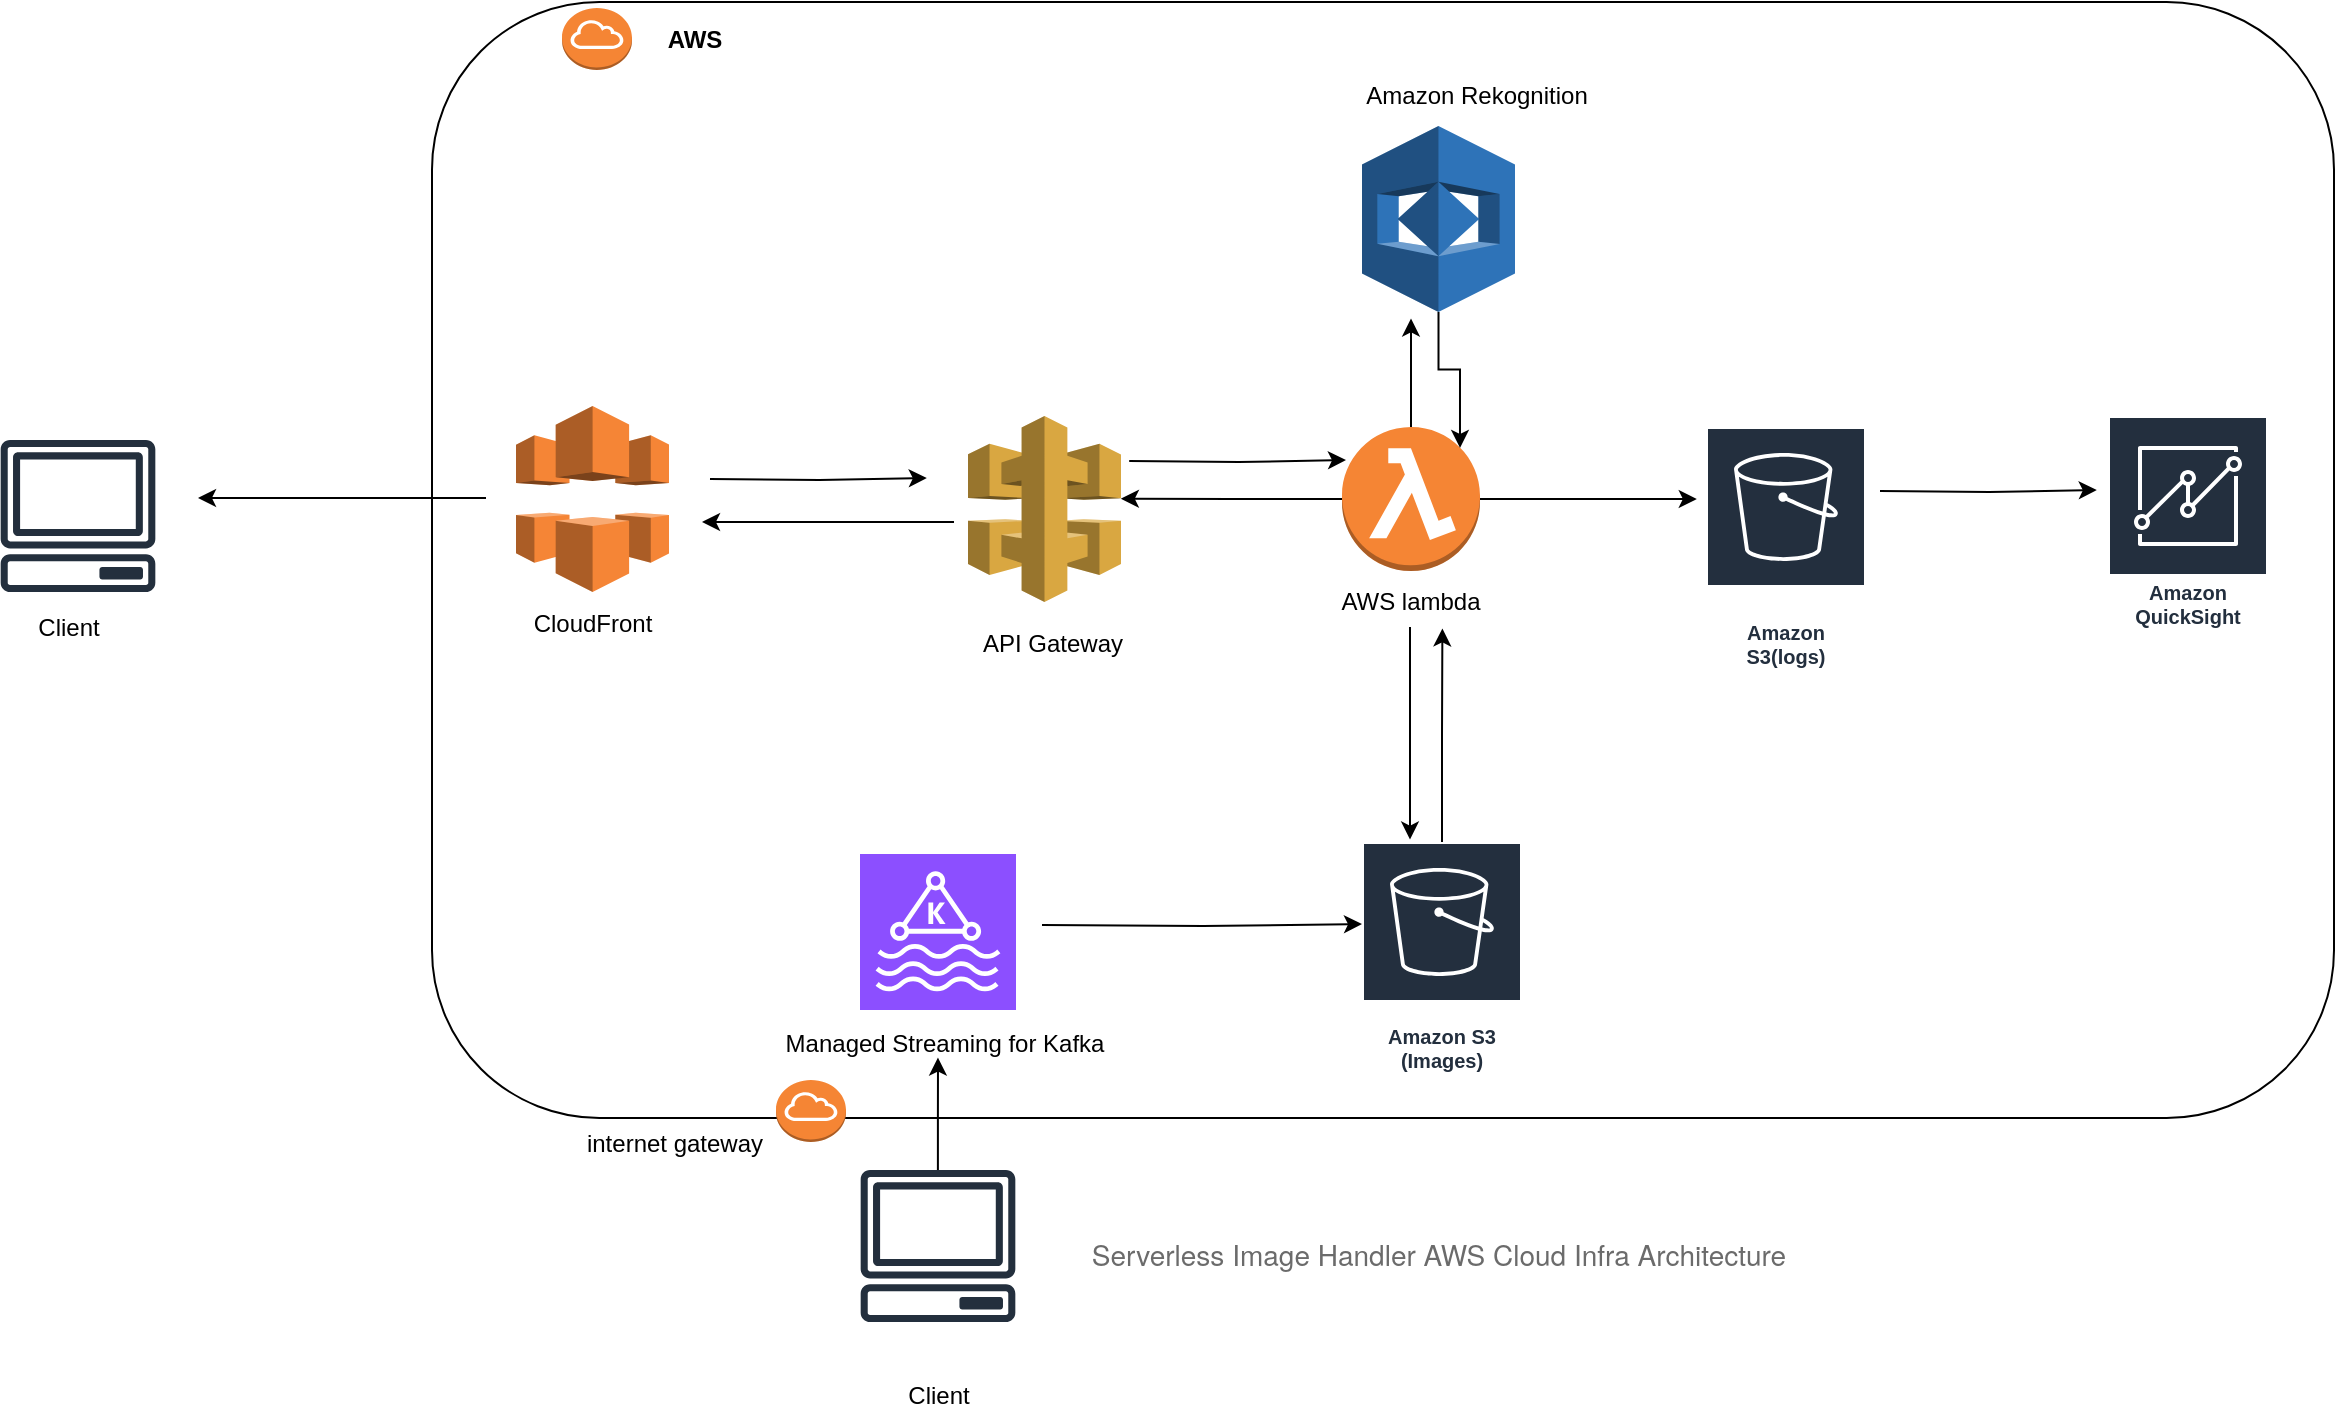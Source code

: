 <mxfile version="21.8.2" type="device">
  <diagram name="Page-1" id="UvOyWGnzGk0pCTuWADjc">
    <mxGraphModel dx="1842" dy="577" grid="0" gridSize="10" guides="1" tooltips="1" connect="1" arrows="1" fold="1" page="0" pageScale="1" pageWidth="850" pageHeight="1100" math="0" shadow="0">
      <root>
        <mxCell id="0" />
        <mxCell id="1" parent="0" />
        <mxCell id="vf4EExhE4TQ3-qazmMkA-4" value="" style="rounded=1;whiteSpace=wrap;html=1;gradientColor=none;fillColor=none;" vertex="1" parent="1">
          <mxGeometry x="-468" y="120" width="951" height="558" as="geometry" />
        </mxCell>
        <mxCell id="vf4EExhE4TQ3-qazmMkA-5" value="Amazon S3(logs)" style="sketch=0;outlineConnect=0;fontColor=#232F3E;gradientColor=none;strokeColor=#ffffff;fillColor=#232F3E;dashed=0;verticalLabelPosition=middle;verticalAlign=bottom;align=center;html=1;whiteSpace=wrap;fontSize=10;fontStyle=1;spacing=3;shape=mxgraph.aws4.productIcon;prIcon=mxgraph.aws4.s3;" vertex="1" parent="1">
          <mxGeometry x="169" y="332.5" width="80" height="124.5" as="geometry" />
        </mxCell>
        <mxCell id="vf4EExhE4TQ3-qazmMkA-11" value="Amazon S3 (Images)" style="sketch=0;outlineConnect=0;fontColor=#232F3E;gradientColor=none;strokeColor=#ffffff;fillColor=#232F3E;dashed=0;verticalLabelPosition=middle;verticalAlign=bottom;align=center;html=1;whiteSpace=wrap;fontSize=10;fontStyle=1;spacing=3;shape=mxgraph.aws4.productIcon;prIcon=mxgraph.aws4.s3;" vertex="1" parent="1">
          <mxGeometry x="-3" y="540" width="80" height="119" as="geometry" />
        </mxCell>
        <mxCell id="vf4EExhE4TQ3-qazmMkA-14" value="&lt;b&gt;AWS&lt;/b&gt;" style="text;html=1;align=center;verticalAlign=middle;resizable=0;points=[];autosize=1;strokeColor=none;fillColor=none;" vertex="1" parent="1">
          <mxGeometry x="-360" y="125.5" width="45" height="26" as="geometry" />
        </mxCell>
        <mxCell id="vf4EExhE4TQ3-qazmMkA-15" value="" style="sketch=0;outlineConnect=0;fontColor=#232F3E;gradientColor=none;fillColor=#232F3D;strokeColor=none;dashed=0;verticalLabelPosition=bottom;verticalAlign=top;align=center;html=1;fontSize=12;fontStyle=0;aspect=fixed;pointerEvents=1;shape=mxgraph.aws4.client;" vertex="1" parent="1">
          <mxGeometry x="-684" y="339" width="78" height="76" as="geometry" />
        </mxCell>
        <mxCell id="vf4EExhE4TQ3-qazmMkA-16" value="Client" style="text;html=1;align=center;verticalAlign=middle;resizable=0;points=[];autosize=1;strokeColor=none;fillColor=none;" vertex="1" parent="1">
          <mxGeometry x="-675" y="420" width="49" height="26" as="geometry" />
        </mxCell>
        <mxCell id="vf4EExhE4TQ3-qazmMkA-17" value="" style="outlineConnect=0;dashed=0;verticalLabelPosition=bottom;verticalAlign=top;align=center;html=1;shape=mxgraph.aws3.cloudfront;fillColor=#F58536;gradientColor=none;" vertex="1" parent="1">
          <mxGeometry x="-426" y="322" width="76.5" height="93" as="geometry" />
        </mxCell>
        <mxCell id="vf4EExhE4TQ3-qazmMkA-18" value="CloudFront" style="text;html=1;align=center;verticalAlign=middle;resizable=0;points=[];autosize=1;strokeColor=none;fillColor=none;" vertex="1" parent="1">
          <mxGeometry x="-426.5" y="418" width="77" height="26" as="geometry" />
        </mxCell>
        <mxCell id="vf4EExhE4TQ3-qazmMkA-19" value="" style="outlineConnect=0;dashed=0;verticalLabelPosition=bottom;verticalAlign=top;align=center;html=1;shape=mxgraph.aws3.api_gateway;fillColor=#D9A741;gradientColor=none;" vertex="1" parent="1">
          <mxGeometry x="-200" y="327" width="76.5" height="93" as="geometry" />
        </mxCell>
        <mxCell id="vf4EExhE4TQ3-qazmMkA-20" value="API Gateway" style="text;html=1;align=center;verticalAlign=middle;resizable=0;points=[];autosize=1;strokeColor=none;fillColor=none;" vertex="1" parent="1">
          <mxGeometry x="-202" y="428" width="88" height="26" as="geometry" />
        </mxCell>
        <mxCell id="vf4EExhE4TQ3-qazmMkA-33" style="edgeStyle=orthogonalEdgeStyle;rounded=0;orthogonalLoop=1;jettySize=auto;html=1;" edge="1" parent="1" source="vf4EExhE4TQ3-qazmMkA-21">
          <mxGeometry relative="1" as="geometry">
            <mxPoint x="164.4" y="368.5" as="targetPoint" />
          </mxGeometry>
        </mxCell>
        <mxCell id="vf4EExhE4TQ3-qazmMkA-34" style="edgeStyle=orthogonalEdgeStyle;rounded=0;orthogonalLoop=1;jettySize=auto;html=1;" edge="1" parent="1" source="vf4EExhE4TQ3-qazmMkA-21">
          <mxGeometry relative="1" as="geometry">
            <mxPoint x="21.5" y="278.2" as="targetPoint" />
          </mxGeometry>
        </mxCell>
        <mxCell id="vf4EExhE4TQ3-qazmMkA-21" value="" style="outlineConnect=0;dashed=0;verticalLabelPosition=bottom;verticalAlign=top;align=center;html=1;shape=mxgraph.aws3.lambda_function;fillColor=#F58534;gradientColor=none;" vertex="1" parent="1">
          <mxGeometry x="-13" y="332.5" width="69" height="72" as="geometry" />
        </mxCell>
        <mxCell id="vf4EExhE4TQ3-qazmMkA-31" style="edgeStyle=orthogonalEdgeStyle;rounded=0;orthogonalLoop=1;jettySize=auto;html=1;" edge="1" parent="1" source="vf4EExhE4TQ3-qazmMkA-22">
          <mxGeometry relative="1" as="geometry">
            <mxPoint x="21" y="538.8" as="targetPoint" />
          </mxGeometry>
        </mxCell>
        <mxCell id="vf4EExhE4TQ3-qazmMkA-22" value="AWS lambda" style="text;html=1;align=center;verticalAlign=middle;resizable=0;points=[];autosize=1;strokeColor=none;fillColor=none;" vertex="1" parent="1">
          <mxGeometry x="-23" y="406.5" width="88" height="26" as="geometry" />
        </mxCell>
        <mxCell id="vf4EExhE4TQ3-qazmMkA-23" value="" style="sketch=0;points=[[0,0,0],[0.25,0,0],[0.5,0,0],[0.75,0,0],[1,0,0],[0,1,0],[0.25,1,0],[0.5,1,0],[0.75,1,0],[1,1,0],[0,0.25,0],[0,0.5,0],[0,0.75,0],[1,0.25,0],[1,0.5,0],[1,0.75,0]];outlineConnect=0;fontColor=#232F3E;fillColor=#8C4FFF;strokeColor=#ffffff;dashed=0;verticalLabelPosition=bottom;verticalAlign=top;align=center;html=1;fontSize=12;fontStyle=0;aspect=fixed;shape=mxgraph.aws4.resourceIcon;resIcon=mxgraph.aws4.managed_streaming_for_kafka;" vertex="1" parent="1">
          <mxGeometry x="-254" y="546" width="78" height="78" as="geometry" />
        </mxCell>
        <mxCell id="vf4EExhE4TQ3-qazmMkA-24" value="Managed Streaming for Kafka" style="text;html=1;align=center;verticalAlign=middle;resizable=0;points=[];autosize=1;strokeColor=none;fillColor=none;" vertex="1" parent="1">
          <mxGeometry x="-300.5" y="628" width="177" height="26" as="geometry" />
        </mxCell>
        <mxCell id="vf4EExhE4TQ3-qazmMkA-25" value="" style="outlineConnect=0;dashed=0;verticalLabelPosition=bottom;verticalAlign=top;align=center;html=1;shape=mxgraph.aws3.rekognition;fillColor=#2E73B8;gradientColor=none;" vertex="1" parent="1">
          <mxGeometry x="-3" y="182" width="76.5" height="93" as="geometry" />
        </mxCell>
        <mxCell id="vf4EExhE4TQ3-qazmMkA-26" value="Amazon Rekognition" style="text;html=1;align=center;verticalAlign=middle;resizable=0;points=[];autosize=1;strokeColor=none;fillColor=none;" vertex="1" parent="1">
          <mxGeometry x="-11" y="154" width="129" height="26" as="geometry" />
        </mxCell>
        <mxCell id="vf4EExhE4TQ3-qazmMkA-27" value="" style="sketch=0;outlineConnect=0;fontColor=#232F3E;gradientColor=none;fillColor=#232F3D;strokeColor=none;dashed=0;verticalLabelPosition=bottom;verticalAlign=top;align=center;html=1;fontSize=12;fontStyle=0;aspect=fixed;pointerEvents=1;shape=mxgraph.aws4.client;" vertex="1" parent="1">
          <mxGeometry x="-254" y="704" width="78" height="76" as="geometry" />
        </mxCell>
        <mxCell id="vf4EExhE4TQ3-qazmMkA-28" value="Client" style="text;html=1;align=center;verticalAlign=middle;resizable=0;points=[];autosize=1;strokeColor=none;fillColor=none;" vertex="1" parent="1">
          <mxGeometry x="-239.5" y="804" width="49" height="26" as="geometry" />
        </mxCell>
        <mxCell id="vf4EExhE4TQ3-qazmMkA-32" style="edgeStyle=orthogonalEdgeStyle;rounded=0;orthogonalLoop=1;jettySize=auto;html=1;entryX=0.684;entryY=1.027;entryDx=0;entryDy=0;entryPerimeter=0;" edge="1" parent="1" source="vf4EExhE4TQ3-qazmMkA-11" target="vf4EExhE4TQ3-qazmMkA-22">
          <mxGeometry relative="1" as="geometry" />
        </mxCell>
        <mxCell id="vf4EExhE4TQ3-qazmMkA-35" style="edgeStyle=orthogonalEdgeStyle;rounded=0;orthogonalLoop=1;jettySize=auto;html=1;entryX=0.855;entryY=0.145;entryDx=0;entryDy=0;entryPerimeter=0;" edge="1" parent="1" source="vf4EExhE4TQ3-qazmMkA-25" target="vf4EExhE4TQ3-qazmMkA-21">
          <mxGeometry relative="1" as="geometry" />
        </mxCell>
        <mxCell id="vf4EExhE4TQ3-qazmMkA-36" style="edgeStyle=orthogonalEdgeStyle;rounded=0;orthogonalLoop=1;jettySize=auto;html=1;" edge="1" parent="1">
          <mxGeometry relative="1" as="geometry">
            <mxPoint x="-11.0" y="349" as="targetPoint" />
            <mxPoint x="-119.4" y="349.5" as="sourcePoint" />
          </mxGeometry>
        </mxCell>
        <mxCell id="vf4EExhE4TQ3-qazmMkA-38" style="edgeStyle=orthogonalEdgeStyle;rounded=0;orthogonalLoop=1;jettySize=auto;html=1;entryX=0.999;entryY=0.445;entryDx=0;entryDy=0;entryPerimeter=0;" edge="1" parent="1" source="vf4EExhE4TQ3-qazmMkA-21" target="vf4EExhE4TQ3-qazmMkA-19">
          <mxGeometry relative="1" as="geometry" />
        </mxCell>
        <mxCell id="vf4EExhE4TQ3-qazmMkA-39" style="edgeStyle=orthogonalEdgeStyle;rounded=0;orthogonalLoop=1;jettySize=auto;html=1;entryX=0.999;entryY=0.445;entryDx=0;entryDy=0;entryPerimeter=0;" edge="1" parent="1">
          <mxGeometry relative="1" as="geometry">
            <mxPoint x="-207" y="380" as="sourcePoint" />
            <mxPoint x="-333" y="380" as="targetPoint" />
          </mxGeometry>
        </mxCell>
        <mxCell id="vf4EExhE4TQ3-qazmMkA-40" style="edgeStyle=orthogonalEdgeStyle;rounded=0;orthogonalLoop=1;jettySize=auto;html=1;" edge="1" parent="1">
          <mxGeometry relative="1" as="geometry">
            <mxPoint x="-220.6" y="358" as="targetPoint" />
            <mxPoint x="-329" y="358.5" as="sourcePoint" />
          </mxGeometry>
        </mxCell>
        <mxCell id="vf4EExhE4TQ3-qazmMkA-41" style="edgeStyle=orthogonalEdgeStyle;rounded=0;orthogonalLoop=1;jettySize=auto;html=1;entryX=0.999;entryY=0.445;entryDx=0;entryDy=0;entryPerimeter=0;" edge="1" parent="1">
          <mxGeometry relative="1" as="geometry">
            <mxPoint x="-441" y="368" as="sourcePoint" />
            <mxPoint x="-585" y="368" as="targetPoint" />
          </mxGeometry>
        </mxCell>
        <mxCell id="vf4EExhE4TQ3-qazmMkA-42" value="Amazon QuickSight" style="sketch=0;outlineConnect=0;fontColor=#232F3E;gradientColor=none;strokeColor=#ffffff;fillColor=#232F3E;dashed=0;verticalLabelPosition=middle;verticalAlign=bottom;align=center;html=1;whiteSpace=wrap;fontSize=10;fontStyle=1;spacing=3;shape=mxgraph.aws4.productIcon;prIcon=mxgraph.aws4.quicksight;" vertex="1" parent="1">
          <mxGeometry x="370" y="327" width="80" height="110" as="geometry" />
        </mxCell>
        <mxCell id="vf4EExhE4TQ3-qazmMkA-43" style="edgeStyle=orthogonalEdgeStyle;rounded=0;orthogonalLoop=1;jettySize=auto;html=1;" edge="1" parent="1">
          <mxGeometry relative="1" as="geometry">
            <mxPoint x="364.4" y="364" as="targetPoint" />
            <mxPoint x="256" y="364.5" as="sourcePoint" />
          </mxGeometry>
        </mxCell>
        <mxCell id="vf4EExhE4TQ3-qazmMkA-45" value="" style="outlineConnect=0;dashed=0;verticalLabelPosition=bottom;verticalAlign=top;align=center;html=1;shape=mxgraph.aws3.internet_gateway;fillColor=#F58534;gradientColor=none;" vertex="1" parent="1">
          <mxGeometry x="-403" y="123" width="35" height="31" as="geometry" />
        </mxCell>
        <mxCell id="vf4EExhE4TQ3-qazmMkA-46" style="edgeStyle=orthogonalEdgeStyle;rounded=0;orthogonalLoop=1;jettySize=auto;html=1;entryX=0;entryY=0.345;entryDx=0;entryDy=0;entryPerimeter=0;" edge="1" parent="1" target="vf4EExhE4TQ3-qazmMkA-11">
          <mxGeometry relative="1" as="geometry">
            <mxPoint x="-54.6" y="581" as="targetPoint" />
            <mxPoint x="-163" y="581.5" as="sourcePoint" />
          </mxGeometry>
        </mxCell>
        <mxCell id="vf4EExhE4TQ3-qazmMkA-47" style="edgeStyle=orthogonalEdgeStyle;rounded=0;orthogonalLoop=1;jettySize=auto;html=1;entryX=0.483;entryY=0.762;entryDx=0;entryDy=0;entryPerimeter=0;" edge="1" parent="1" source="vf4EExhE4TQ3-qazmMkA-27" target="vf4EExhE4TQ3-qazmMkA-24">
          <mxGeometry relative="1" as="geometry" />
        </mxCell>
        <mxCell id="vf4EExhE4TQ3-qazmMkA-48" value="" style="outlineConnect=0;dashed=0;verticalLabelPosition=bottom;verticalAlign=top;align=center;html=1;shape=mxgraph.aws3.internet_gateway;fillColor=#F58534;gradientColor=none;" vertex="1" parent="1">
          <mxGeometry x="-296" y="659" width="35" height="31" as="geometry" />
        </mxCell>
        <mxCell id="vf4EExhE4TQ3-qazmMkA-49" value="internet gateway" style="text;html=1;align=center;verticalAlign=middle;resizable=0;points=[];autosize=1;strokeColor=none;fillColor=none;" vertex="1" parent="1">
          <mxGeometry x="-400" y="678" width="106" height="26" as="geometry" />
        </mxCell>
        <mxCell id="vf4EExhE4TQ3-qazmMkA-50" value="&lt;figure style=&quot;box-sizing: inherit; margin: 56px auto 0px; clear: both; color: rgba(0, 0, 0, 0.8); font-family: medium-content-sans-serif-font, -apple-system, BlinkMacSystemFont, &amp;quot;Segoe UI&amp;quot;, Roboto, Oxygen, Ubuntu, Cantarell, &amp;quot;Open Sans&amp;quot;, &amp;quot;Helvetica Neue&amp;quot;, sans-serif; font-size: medium; text-align: start;&quot; class=&quot;lv lw lx ly lz ma ls lt paragraph-image&quot;&gt;&lt;figcaption style=&quot;box-sizing: inherit; line-height: 20px; font-family: sohne, &amp;quot;Helvetica Neue&amp;quot;, Helvetica, Arial, sans-serif; font-size: 14px; color: rgb(107, 107, 107); margin-left: auto; margin-right: auto; margin-top: 10px; text-align: center; max-width: 728px;&quot; data-selectable-paragraph=&quot;&quot; class=&quot;mh mi mj ls lt mk ml be b bf z gw&quot;&gt;Serverless Image Handler AWS Cloud Infra Architecture&lt;/figcaption&gt;&lt;div&gt;&lt;br&gt;&lt;/div&gt;&lt;/figure&gt;" style="text;html=1;align=center;verticalAlign=middle;resizable=0;points=[];autosize=1;strokeColor=none;fillColor=none;" vertex="1" parent="1">
          <mxGeometry x="-147.25" y="673" width="365" height="107" as="geometry" />
        </mxCell>
      </root>
    </mxGraphModel>
  </diagram>
</mxfile>
